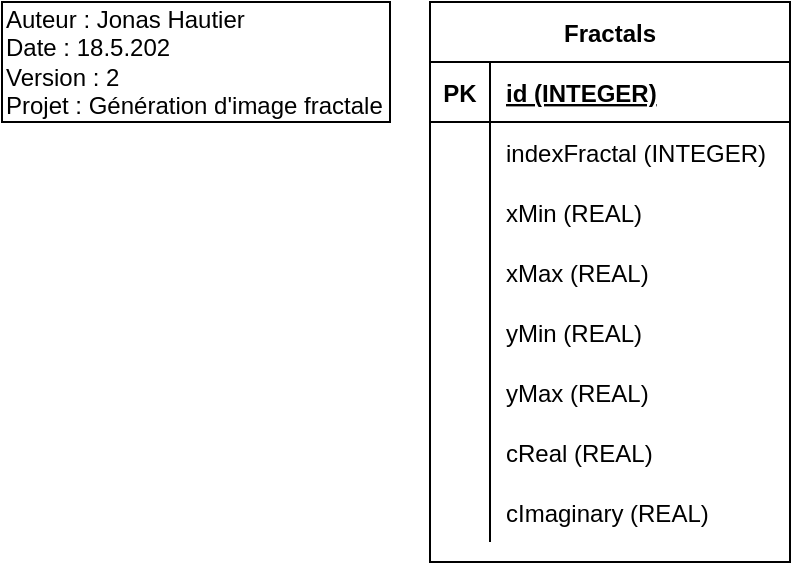 <mxfile version="14.6.11" type="device"><diagram id="apOEYxo_4-IaqjcWSSEV" name="Page-1"><mxGraphModel dx="3076" dy="699" grid="1" gridSize="10" guides="1" tooltips="1" connect="1" arrows="1" fold="1" page="1" pageScale="1" pageWidth="827" pageHeight="1169" math="0" shadow="0"><root><mxCell id="0"/><mxCell id="1" parent="0"/><mxCell id="w7oeeo8M5ZjjfpGjlis5-25" value="&lt;div&gt;Auteur : Jonas Hautier&lt;/div&gt;&lt;div&gt;Date : 04.5.202&lt;/div&gt;&lt;div&gt;Version : 1&lt;/div&gt;&lt;div&gt;Projet :&amp;nbsp;Génération d'image fractale&lt;br&gt;&lt;/div&gt;" style="rounded=0;whiteSpace=wrap;html=1;align=left;" parent="1" vertex="1"><mxGeometry x="-1654" width="194" height="60" as="geometry"/></mxCell><mxCell id="w7oeeo8M5ZjjfpGjlis5-35" value="&lt;div&gt;Auteur : Jonas Hautier&lt;/div&gt;&lt;div&gt;Date : 18.5.202&lt;/div&gt;&lt;div&gt;Version : 2&lt;br&gt;&lt;/div&gt;&lt;div&gt;Projet :&amp;nbsp;Génération d'image fractale&lt;br&gt;&lt;/div&gt;" style="rounded=0;whiteSpace=wrap;html=1;align=left;" parent="1" vertex="1"><mxGeometry x="-1654" width="194" height="60" as="geometry"/></mxCell><mxCell id="T0M17527npbaBh8YMqiJ-1" value="Fractals" style="shape=table;startSize=30;container=1;collapsible=1;childLayout=tableLayout;fixedRows=1;rowLines=0;fontStyle=1;align=center;resizeLast=1;" parent="1" vertex="1"><mxGeometry x="-1440" width="180" height="280" as="geometry"/></mxCell><mxCell id="T0M17527npbaBh8YMqiJ-2" value="" style="shape=partialRectangle;collapsible=0;dropTarget=0;pointerEvents=0;fillColor=none;top=0;left=0;bottom=1;right=0;points=[[0,0.5],[1,0.5]];portConstraint=eastwest;" parent="T0M17527npbaBh8YMqiJ-1" vertex="1"><mxGeometry y="30" width="180" height="30" as="geometry"/></mxCell><mxCell id="T0M17527npbaBh8YMqiJ-3" value="PK" style="shape=partialRectangle;connectable=0;fillColor=none;top=0;left=0;bottom=0;right=0;fontStyle=1;overflow=hidden;" parent="T0M17527npbaBh8YMqiJ-2" vertex="1"><mxGeometry width="30" height="30" as="geometry"/></mxCell><mxCell id="T0M17527npbaBh8YMqiJ-4" value="id (INTEGER)" style="shape=partialRectangle;connectable=0;fillColor=none;top=0;left=0;bottom=0;right=0;align=left;spacingLeft=6;fontStyle=5;overflow=hidden;" parent="T0M17527npbaBh8YMqiJ-2" vertex="1"><mxGeometry x="30" width="150" height="30" as="geometry"/></mxCell><mxCell id="T0M17527npbaBh8YMqiJ-5" value="" style="shape=partialRectangle;collapsible=0;dropTarget=0;pointerEvents=0;fillColor=none;top=0;left=0;bottom=0;right=0;points=[[0,0.5],[1,0.5]];portConstraint=eastwest;" parent="T0M17527npbaBh8YMqiJ-1" vertex="1"><mxGeometry y="60" width="180" height="30" as="geometry"/></mxCell><mxCell id="T0M17527npbaBh8YMqiJ-6" value="" style="shape=partialRectangle;connectable=0;fillColor=none;top=0;left=0;bottom=0;right=0;editable=1;overflow=hidden;" parent="T0M17527npbaBh8YMqiJ-5" vertex="1"><mxGeometry width="30" height="30" as="geometry"/></mxCell><mxCell id="T0M17527npbaBh8YMqiJ-7" value="indexFractal (INTEGER)" style="shape=partialRectangle;connectable=0;fillColor=none;top=0;left=0;bottom=0;right=0;align=left;spacingLeft=6;overflow=hidden;" parent="T0M17527npbaBh8YMqiJ-5" vertex="1"><mxGeometry x="30" width="150" height="30" as="geometry"/></mxCell><mxCell id="T0M17527npbaBh8YMqiJ-11" value="" style="shape=partialRectangle;collapsible=0;dropTarget=0;pointerEvents=0;fillColor=none;top=0;left=0;bottom=0;right=0;points=[[0,0.5],[1,0.5]];portConstraint=eastwest;" parent="T0M17527npbaBh8YMqiJ-1" vertex="1"><mxGeometry y="90" width="180" height="30" as="geometry"/></mxCell><mxCell id="T0M17527npbaBh8YMqiJ-12" value="" style="shape=partialRectangle;connectable=0;fillColor=none;top=0;left=0;bottom=0;right=0;editable=1;overflow=hidden;" parent="T0M17527npbaBh8YMqiJ-11" vertex="1"><mxGeometry width="30" height="30" as="geometry"/></mxCell><mxCell id="T0M17527npbaBh8YMqiJ-13" value="xMin (REAL)" style="shape=partialRectangle;connectable=0;fillColor=none;top=0;left=0;bottom=0;right=0;align=left;spacingLeft=6;overflow=hidden;" parent="T0M17527npbaBh8YMqiJ-11" vertex="1"><mxGeometry x="30" width="150" height="30" as="geometry"/></mxCell><mxCell id="T0M17527npbaBh8YMqiJ-8" value="" style="shape=partialRectangle;collapsible=0;dropTarget=0;pointerEvents=0;fillColor=none;top=0;left=0;bottom=0;right=0;points=[[0,0.5],[1,0.5]];portConstraint=eastwest;" parent="T0M17527npbaBh8YMqiJ-1" vertex="1"><mxGeometry y="120" width="180" height="30" as="geometry"/></mxCell><mxCell id="T0M17527npbaBh8YMqiJ-9" value="" style="shape=partialRectangle;connectable=0;fillColor=none;top=0;left=0;bottom=0;right=0;editable=1;overflow=hidden;" parent="T0M17527npbaBh8YMqiJ-8" vertex="1"><mxGeometry width="30" height="30" as="geometry"/></mxCell><mxCell id="T0M17527npbaBh8YMqiJ-10" value="xMax (REAL)" style="shape=partialRectangle;connectable=0;fillColor=none;top=0;left=0;bottom=0;right=0;align=left;spacingLeft=6;overflow=hidden;" parent="T0M17527npbaBh8YMqiJ-8" vertex="1"><mxGeometry x="30" width="150" height="30" as="geometry"/></mxCell><mxCell id="T0M17527npbaBh8YMqiJ-26" value="" style="shape=partialRectangle;collapsible=0;dropTarget=0;pointerEvents=0;fillColor=none;top=0;left=0;bottom=0;right=0;points=[[0,0.5],[1,0.5]];portConstraint=eastwest;" parent="T0M17527npbaBh8YMqiJ-1" vertex="1"><mxGeometry y="150" width="180" height="30" as="geometry"/></mxCell><mxCell id="T0M17527npbaBh8YMqiJ-27" value="" style="shape=partialRectangle;connectable=0;fillColor=none;top=0;left=0;bottom=0;right=0;editable=1;overflow=hidden;" parent="T0M17527npbaBh8YMqiJ-26" vertex="1"><mxGeometry width="30" height="30" as="geometry"/></mxCell><mxCell id="T0M17527npbaBh8YMqiJ-28" value="yMin (REAL)" style="shape=partialRectangle;connectable=0;fillColor=none;top=0;left=0;bottom=0;right=0;align=left;spacingLeft=6;overflow=hidden;" parent="T0M17527npbaBh8YMqiJ-26" vertex="1"><mxGeometry x="30" width="150" height="30" as="geometry"/></mxCell><mxCell id="T0M17527npbaBh8YMqiJ-30" value="" style="shape=partialRectangle;collapsible=0;dropTarget=0;pointerEvents=0;fillColor=none;top=0;left=0;bottom=0;right=0;points=[[0,0.5],[1,0.5]];portConstraint=eastwest;" parent="T0M17527npbaBh8YMqiJ-1" vertex="1"><mxGeometry y="180" width="180" height="30" as="geometry"/></mxCell><mxCell id="T0M17527npbaBh8YMqiJ-31" value="" style="shape=partialRectangle;connectable=0;fillColor=none;top=0;left=0;bottom=0;right=0;editable=1;overflow=hidden;" parent="T0M17527npbaBh8YMqiJ-30" vertex="1"><mxGeometry width="30" height="30" as="geometry"/></mxCell><mxCell id="T0M17527npbaBh8YMqiJ-32" value="yMax (REAL)" style="shape=partialRectangle;connectable=0;fillColor=none;top=0;left=0;bottom=0;right=0;align=left;spacingLeft=6;overflow=hidden;" parent="T0M17527npbaBh8YMqiJ-30" vertex="1"><mxGeometry x="30" width="150" height="30" as="geometry"/></mxCell><mxCell id="T0M17527npbaBh8YMqiJ-35" value="" style="shape=partialRectangle;collapsible=0;dropTarget=0;pointerEvents=0;fillColor=none;top=0;left=0;bottom=0;right=0;points=[[0,0.5],[1,0.5]];portConstraint=eastwest;" parent="T0M17527npbaBh8YMqiJ-1" vertex="1"><mxGeometry y="210" width="180" height="30" as="geometry"/></mxCell><mxCell id="T0M17527npbaBh8YMqiJ-36" value="" style="shape=partialRectangle;connectable=0;fillColor=none;top=0;left=0;bottom=0;right=0;editable=1;overflow=hidden;" parent="T0M17527npbaBh8YMqiJ-35" vertex="1"><mxGeometry width="30" height="30" as="geometry"/></mxCell><mxCell id="T0M17527npbaBh8YMqiJ-37" value="cReal (REAL)" style="shape=partialRectangle;connectable=0;fillColor=none;top=0;left=0;bottom=0;right=0;align=left;spacingLeft=6;overflow=hidden;" parent="T0M17527npbaBh8YMqiJ-35" vertex="1"><mxGeometry x="30" width="150" height="30" as="geometry"/></mxCell><mxCell id="T0M17527npbaBh8YMqiJ-22" value="" style="shape=partialRectangle;collapsible=0;dropTarget=0;pointerEvents=0;fillColor=none;top=0;left=0;bottom=0;right=0;points=[[0,0.5],[1,0.5]];portConstraint=eastwest;" parent="T0M17527npbaBh8YMqiJ-1" vertex="1"><mxGeometry y="240" width="180" height="30" as="geometry"/></mxCell><mxCell id="T0M17527npbaBh8YMqiJ-23" value="" style="shape=partialRectangle;connectable=0;fillColor=none;top=0;left=0;bottom=0;right=0;editable=1;overflow=hidden;" parent="T0M17527npbaBh8YMqiJ-22" vertex="1"><mxGeometry width="30" height="30" as="geometry"/></mxCell><mxCell id="T0M17527npbaBh8YMqiJ-24" value="cImaginary (REAL)" style="shape=partialRectangle;connectable=0;fillColor=none;top=0;left=0;bottom=0;right=0;align=left;spacingLeft=6;overflow=hidden;" parent="T0M17527npbaBh8YMqiJ-22" vertex="1"><mxGeometry x="30" width="150" height="30" as="geometry"/></mxCell></root></mxGraphModel></diagram></mxfile>